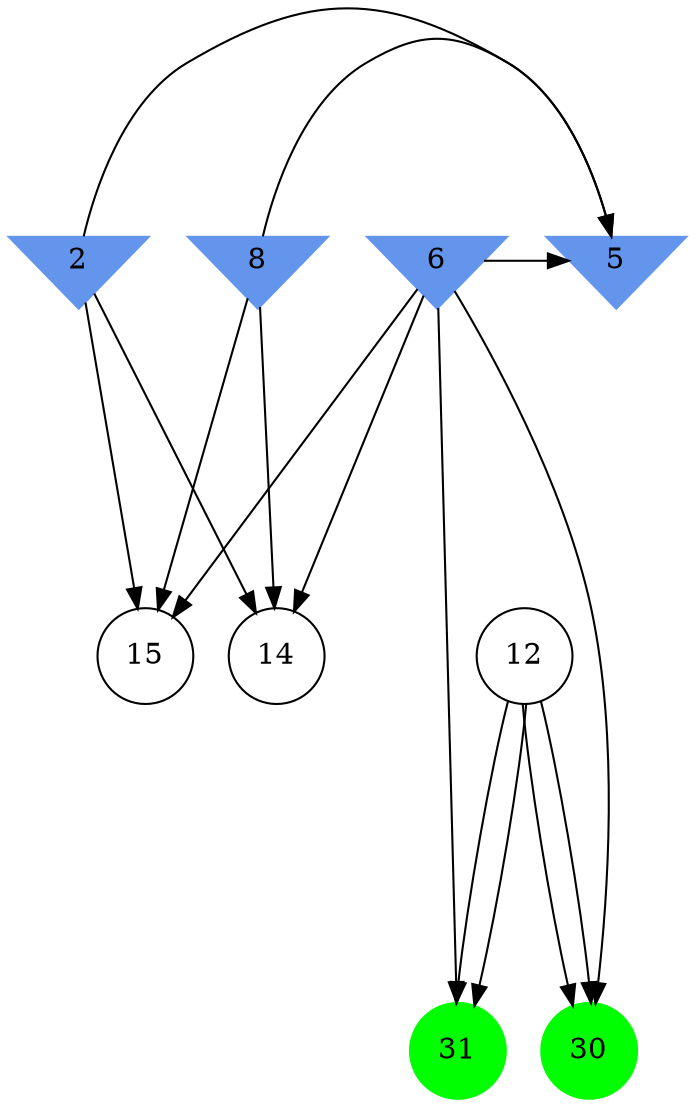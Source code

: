 digraph brain {
	ranksep=2.0;
	2 [shape=invtriangle,style=filled,color=cornflowerblue];
	5 [shape=invtriangle,style=filled,color=cornflowerblue];
	6 [shape=invtriangle,style=filled,color=cornflowerblue];
	8 [shape=invtriangle,style=filled,color=cornflowerblue];
	12 [shape=circle,color=black];
	14 [shape=circle,color=black];
	15 [shape=circle,color=black];
	30 [shape=circle,style=filled,color=green];
	31 [shape=circle,style=filled,color=green];
	6	->	15;
	6	->	14;
	6	->	5;
	2	->	15;
	2	->	14;
	2	->	5;
	8	->	15;
	8	->	14;
	8	->	5;
	6	->	31;
	6	->	30;
	12	->	31;
	12	->	30;
	12	->	31;
	12	->	30;
	{ rank=same; 2; 5; 6; 8; }
	{ rank=same; 12; 14; 15; }
	{ rank=same; 30; 31; }
}
